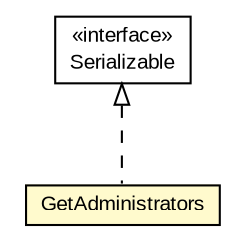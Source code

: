 #!/usr/local/bin/dot
#
# Class diagram 
# Generated by UMLGraph version R5_6-24-gf6e263 (http://www.umlgraph.org/)
#

digraph G {
	edge [fontname="arial",fontsize=10,labelfontname="arial",labelfontsize=10];
	node [fontname="arial",fontsize=10,shape=plaintext];
	nodesep=0.25;
	ranksep=0.5;
	// org.miloss.fgsms.services.interfaces.policyconfiguration.GetAdministrators
	c106634 [label=<<table title="org.miloss.fgsms.services.interfaces.policyconfiguration.GetAdministrators" border="0" cellborder="1" cellspacing="0" cellpadding="2" port="p" bgcolor="lemonChiffon" href="./GetAdministrators.html">
		<tr><td><table border="0" cellspacing="0" cellpadding="1">
<tr><td align="center" balign="center"> GetAdministrators </td></tr>
		</table></td></tr>
		</table>>, URL="./GetAdministrators.html", fontname="arial", fontcolor="black", fontsize=10.0];
	//org.miloss.fgsms.services.interfaces.policyconfiguration.GetAdministrators implements java.io.Serializable
	c106853:p -> c106634:p [dir=back,arrowtail=empty,style=dashed];
	// java.io.Serializable
	c106853 [label=<<table title="java.io.Serializable" border="0" cellborder="1" cellspacing="0" cellpadding="2" port="p" href="http://java.sun.com/j2se/1.4.2/docs/api/java/io/Serializable.html">
		<tr><td><table border="0" cellspacing="0" cellpadding="1">
<tr><td align="center" balign="center"> &#171;interface&#187; </td></tr>
<tr><td align="center" balign="center"> Serializable </td></tr>
		</table></td></tr>
		</table>>, URL="http://java.sun.com/j2se/1.4.2/docs/api/java/io/Serializable.html", fontname="arial", fontcolor="black", fontsize=10.0];
}

